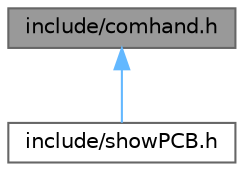 digraph "include/comhand.h"
{
 // LATEX_PDF_SIZE
  bgcolor="transparent";
  edge [fontname=Helvetica,fontsize=10,labelfontname=Helvetica,labelfontsize=10];
  node [fontname=Helvetica,fontsize=10,shape=box,height=0.2,width=0.4];
  Node1 [id="Node000001",label="include/comhand.h",height=0.2,width=0.4,color="gray40", fillcolor="grey60", style="filled", fontcolor="black",tooltip="Command handler interface for the OS. Reads from the polling input and executes commands."];
  Node1 -> Node2 [id="edge1_Node000001_Node000002",dir="back",color="steelblue1",style="solid",tooltip=" "];
  Node2 [id="Node000002",label="include/showPCB.h",height=0.2,width=0.4,color="grey40", fillcolor="white", style="filled",URL="$showPCB_8h_source.html",tooltip=" "];
}
